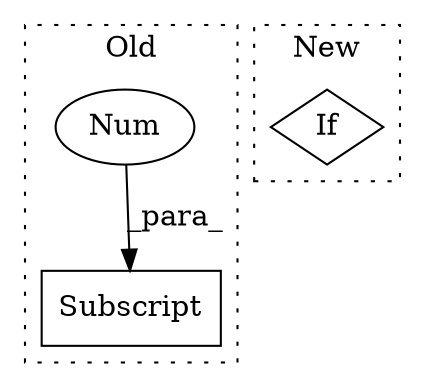 digraph G {
subgraph cluster0 {
1 [label="Subscript" a="63" s="1863,0" l="27,0" shape="box"];
3 [label="Num" a="76" s="1888" l="1" shape="ellipse"];
label = "Old";
style="dotted";
}
subgraph cluster1 {
2 [label="If" a="96" s="4061,4090" l="3,18" shape="diamond"];
label = "New";
style="dotted";
}
3 -> 1 [label="_para_"];
}